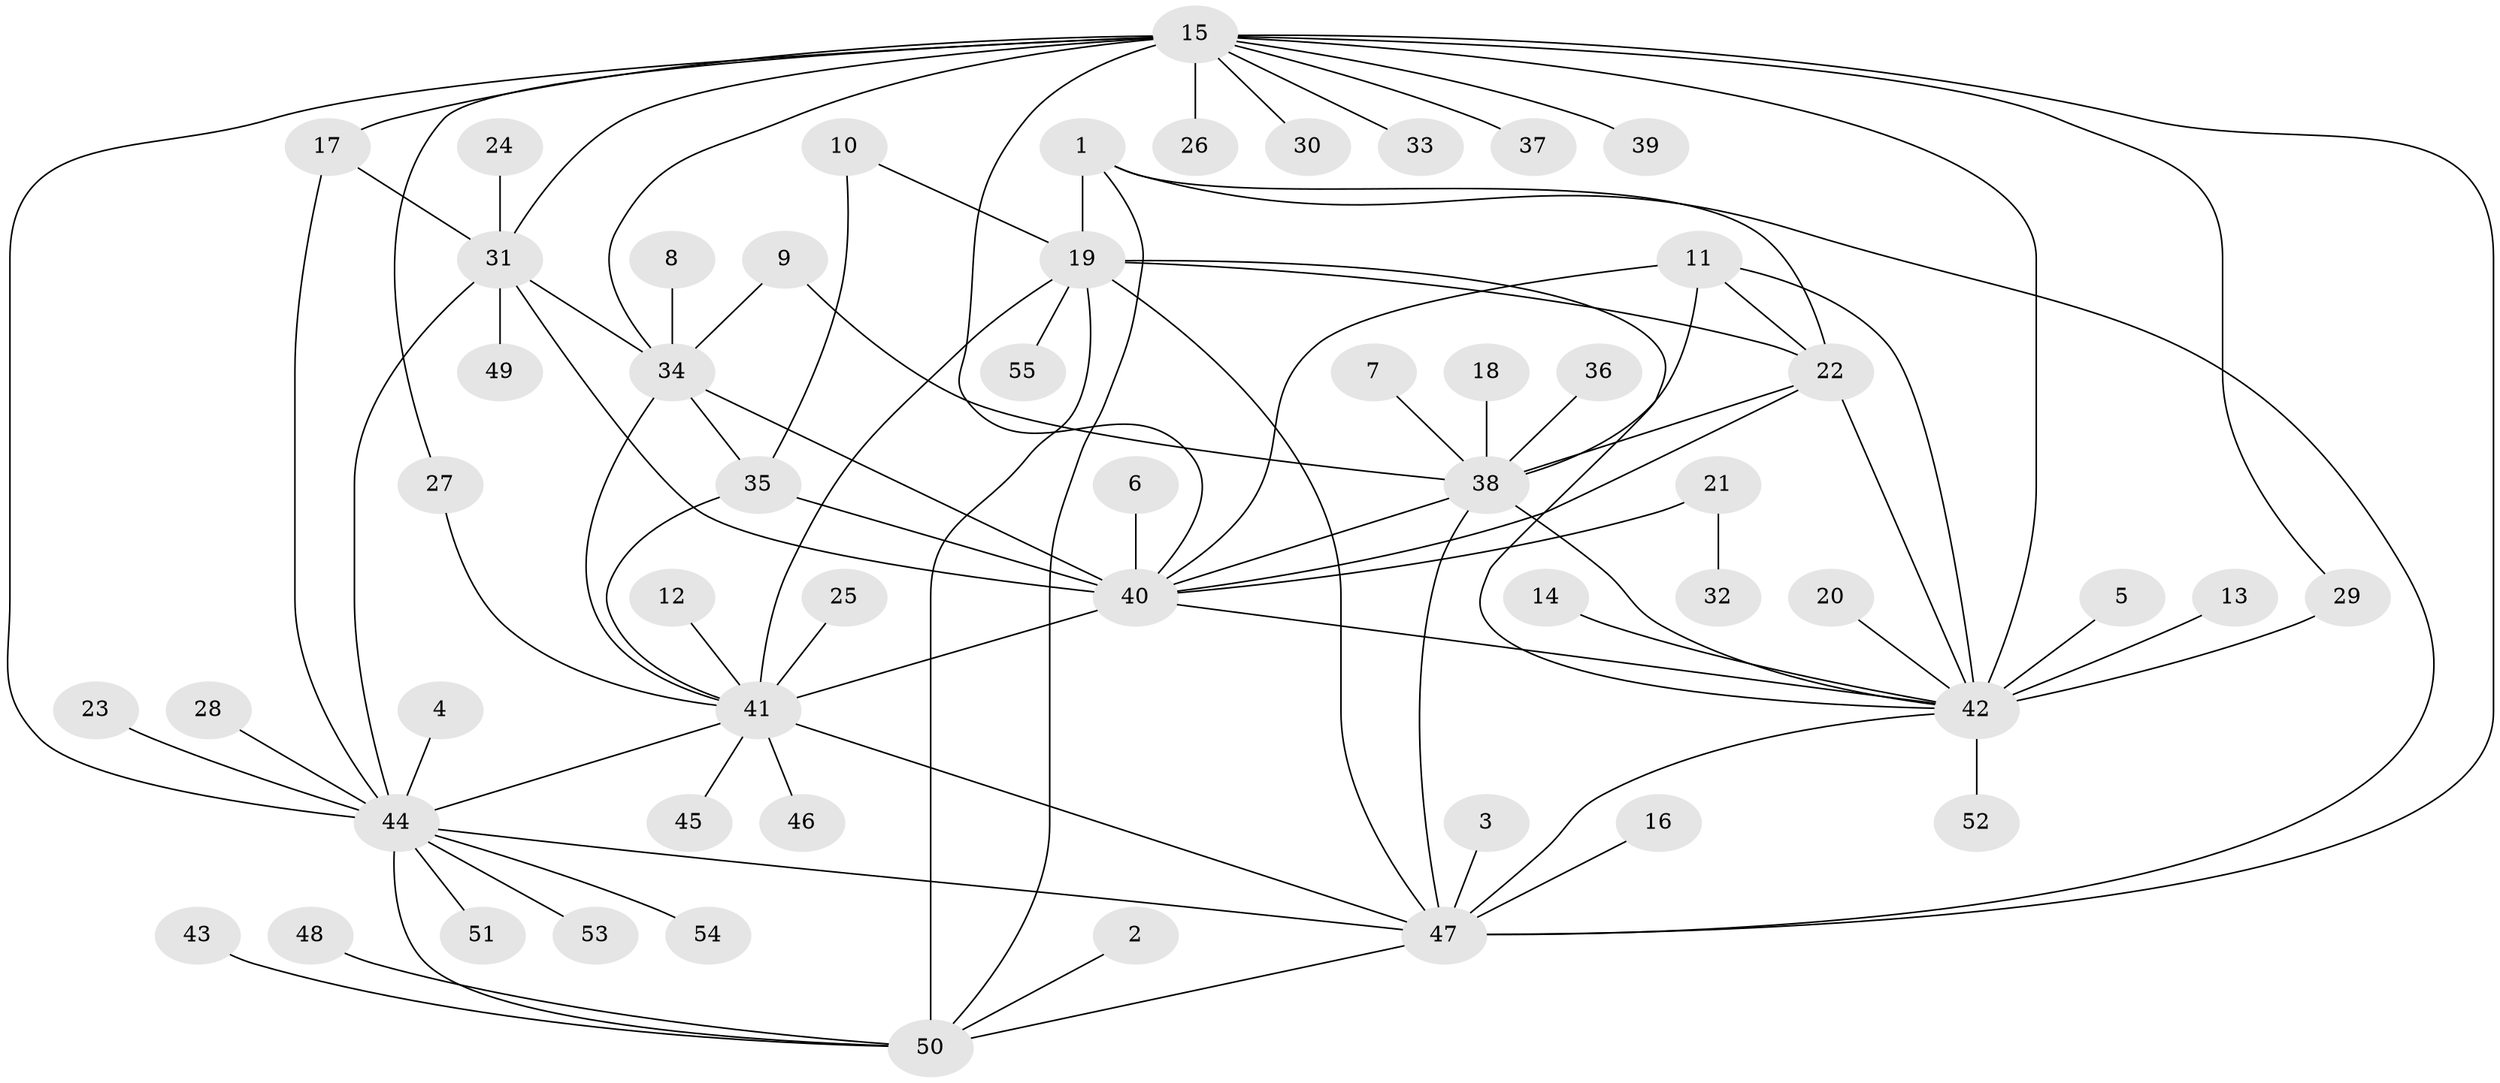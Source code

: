 // original degree distribution, {6: 0.05454545454545454, 12: 0.00909090909090909, 11: 0.02727272727272727, 5: 0.045454545454545456, 8: 0.01818181818181818, 10: 0.00909090909090909, 7: 0.01818181818181818, 9: 0.03636363636363636, 15: 0.00909090909090909, 4: 0.02727272727272727, 3: 0.03636363636363636, 2: 0.17272727272727273, 1: 0.5363636363636364}
// Generated by graph-tools (version 1.1) at 2025/26/03/09/25 03:26:34]
// undirected, 55 vertices, 87 edges
graph export_dot {
graph [start="1"]
  node [color=gray90,style=filled];
  1;
  2;
  3;
  4;
  5;
  6;
  7;
  8;
  9;
  10;
  11;
  12;
  13;
  14;
  15;
  16;
  17;
  18;
  19;
  20;
  21;
  22;
  23;
  24;
  25;
  26;
  27;
  28;
  29;
  30;
  31;
  32;
  33;
  34;
  35;
  36;
  37;
  38;
  39;
  40;
  41;
  42;
  43;
  44;
  45;
  46;
  47;
  48;
  49;
  50;
  51;
  52;
  53;
  54;
  55;
  1 -- 19 [weight=2.0];
  1 -- 22 [weight=1.0];
  1 -- 47 [weight=1.0];
  1 -- 50 [weight=1.0];
  2 -- 50 [weight=1.0];
  3 -- 47 [weight=1.0];
  4 -- 44 [weight=1.0];
  5 -- 42 [weight=1.0];
  6 -- 40 [weight=1.0];
  7 -- 38 [weight=1.0];
  8 -- 34 [weight=1.0];
  9 -- 34 [weight=1.0];
  9 -- 38 [weight=1.0];
  10 -- 19 [weight=1.0];
  10 -- 35 [weight=1.0];
  11 -- 22 [weight=1.0];
  11 -- 38 [weight=1.0];
  11 -- 40 [weight=1.0];
  11 -- 42 [weight=1.0];
  12 -- 41 [weight=1.0];
  13 -- 42 [weight=1.0];
  14 -- 42 [weight=1.0];
  15 -- 17 [weight=2.0];
  15 -- 26 [weight=1.0];
  15 -- 27 [weight=1.0];
  15 -- 29 [weight=1.0];
  15 -- 30 [weight=1.0];
  15 -- 31 [weight=2.0];
  15 -- 33 [weight=1.0];
  15 -- 34 [weight=1.0];
  15 -- 37 [weight=1.0];
  15 -- 39 [weight=1.0];
  15 -- 40 [weight=1.0];
  15 -- 42 [weight=3.0];
  15 -- 44 [weight=2.0];
  15 -- 47 [weight=1.0];
  16 -- 47 [weight=1.0];
  17 -- 31 [weight=1.0];
  17 -- 44 [weight=1.0];
  18 -- 38 [weight=1.0];
  19 -- 22 [weight=1.0];
  19 -- 41 [weight=1.0];
  19 -- 42 [weight=1.0];
  19 -- 47 [weight=2.0];
  19 -- 50 [weight=2.0];
  19 -- 55 [weight=1.0];
  20 -- 42 [weight=1.0];
  21 -- 32 [weight=1.0];
  21 -- 40 [weight=1.0];
  22 -- 38 [weight=1.0];
  22 -- 40 [weight=1.0];
  22 -- 42 [weight=1.0];
  23 -- 44 [weight=1.0];
  24 -- 31 [weight=1.0];
  25 -- 41 [weight=1.0];
  27 -- 41 [weight=1.0];
  28 -- 44 [weight=1.0];
  29 -- 42 [weight=3.0];
  31 -- 34 [weight=1.0];
  31 -- 40 [weight=2.0];
  31 -- 44 [weight=1.0];
  31 -- 49 [weight=1.0];
  34 -- 35 [weight=1.0];
  34 -- 40 [weight=2.0];
  34 -- 41 [weight=1.0];
  35 -- 40 [weight=2.0];
  35 -- 41 [weight=1.0];
  36 -- 38 [weight=1.0];
  38 -- 40 [weight=1.0];
  38 -- 42 [weight=1.0];
  38 -- 47 [weight=1.0];
  40 -- 41 [weight=3.0];
  40 -- 42 [weight=1.0];
  41 -- 44 [weight=1.0];
  41 -- 45 [weight=1.0];
  41 -- 46 [weight=1.0];
  41 -- 47 [weight=1.0];
  42 -- 47 [weight=2.0];
  42 -- 52 [weight=1.0];
  43 -- 50 [weight=1.0];
  44 -- 47 [weight=1.0];
  44 -- 50 [weight=1.0];
  44 -- 51 [weight=1.0];
  44 -- 53 [weight=1.0];
  44 -- 54 [weight=1.0];
  47 -- 50 [weight=1.0];
  48 -- 50 [weight=1.0];
}

